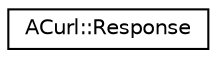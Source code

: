 digraph "Graphical Class Hierarchy"
{
 // LATEX_PDF_SIZE
  edge [fontname="Helvetica",fontsize="10",labelfontname="Helvetica",labelfontsize="10"];
  node [fontname="Helvetica",fontsize="10",shape=record];
  rankdir="LR";
  Node0 [label="ACurl::Response",height=0.2,width=0.4,color="black", fillcolor="white", style="filled",URL="$structACurl_1_1Response.html",tooltip="Response struct for Builder::runBlocking() and Builder::runAsync()"];
}
